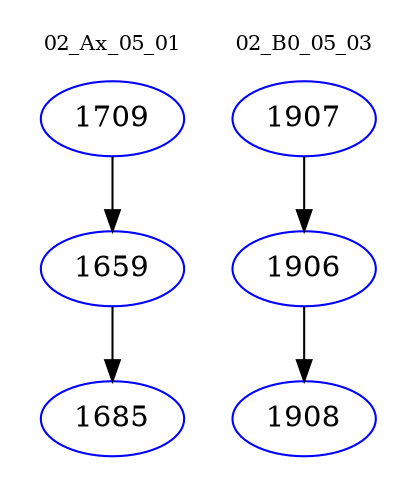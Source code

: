digraph{
subgraph cluster_0 {
color = white
label = "02_Ax_05_01";
fontsize=10;
T0_1709 [label="1709", color="blue"]
T0_1709 -> T0_1659 [color="black"]
T0_1659 [label="1659", color="blue"]
T0_1659 -> T0_1685 [color="black"]
T0_1685 [label="1685", color="blue"]
}
subgraph cluster_1 {
color = white
label = "02_B0_05_03";
fontsize=10;
T1_1907 [label="1907", color="blue"]
T1_1907 -> T1_1906 [color="black"]
T1_1906 [label="1906", color="blue"]
T1_1906 -> T1_1908 [color="black"]
T1_1908 [label="1908", color="blue"]
}
}
